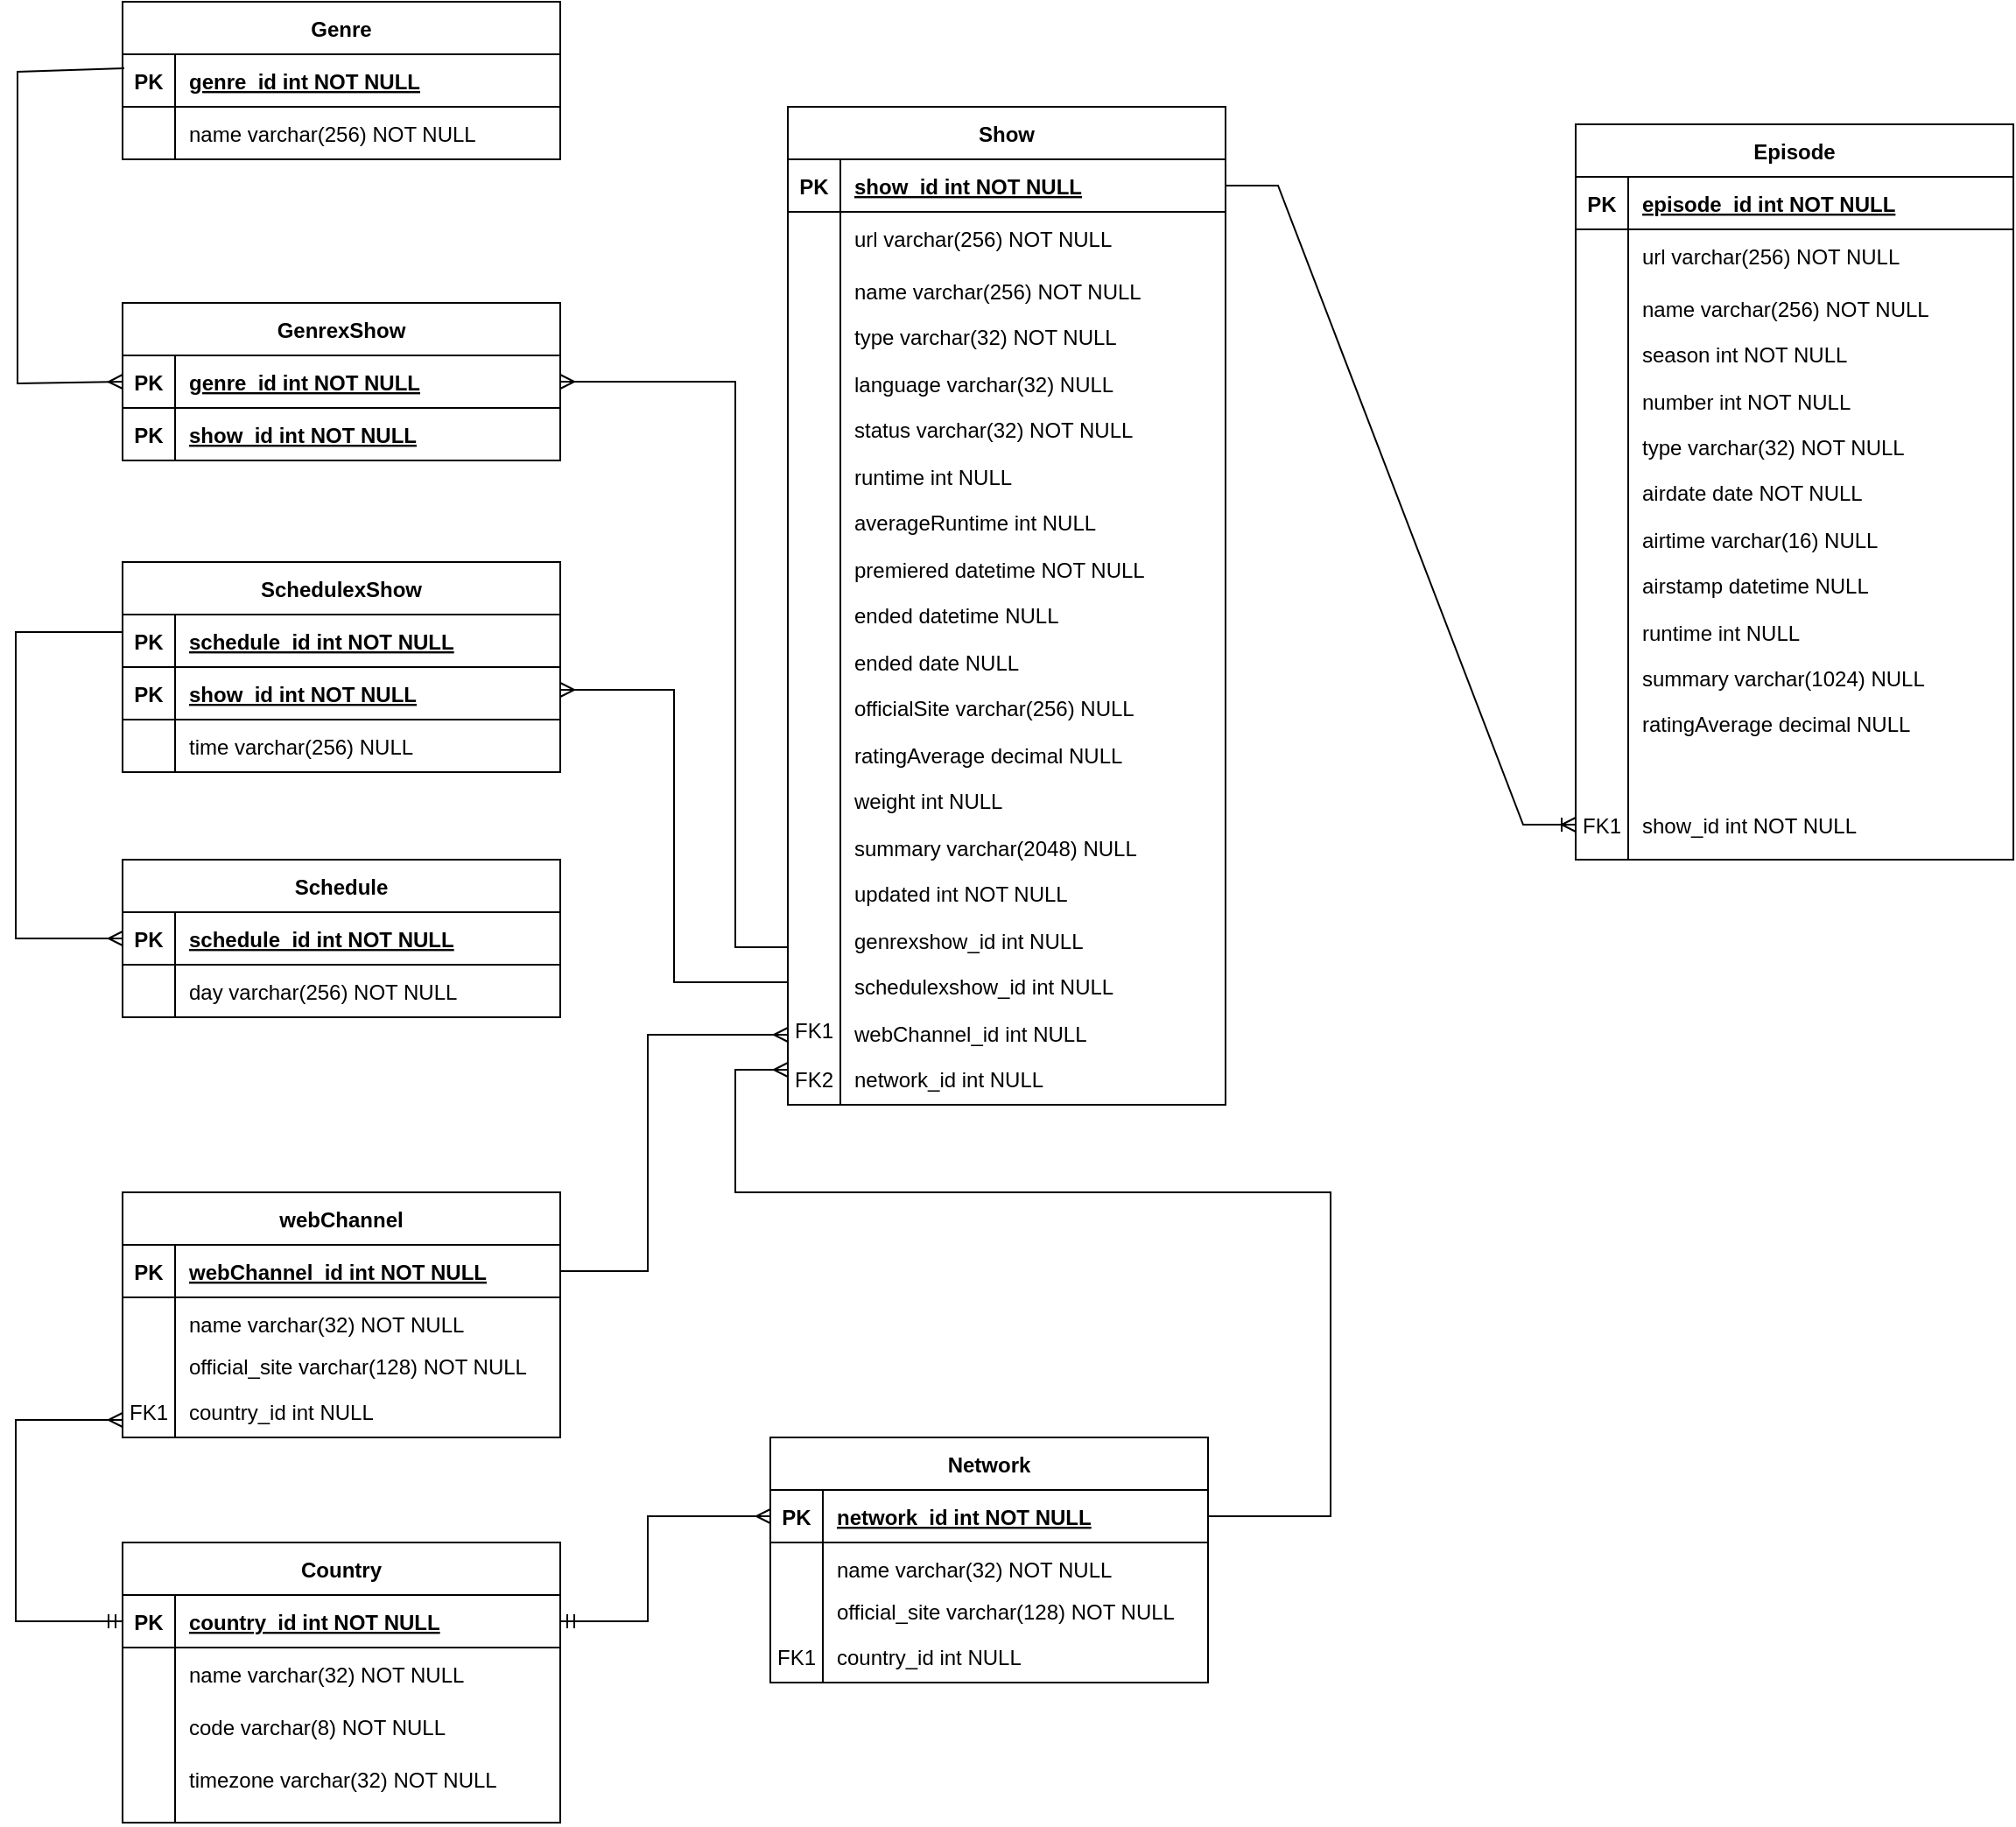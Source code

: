 <mxfile version="21.6.6" type="device">
  <diagram id="R2lEEEUBdFMjLlhIrx00" name="Page-1">
    <mxGraphModel dx="1523" dy="1002" grid="1" gridSize="10" guides="1" tooltips="1" connect="1" arrows="1" fold="1" page="1" pageScale="1" pageWidth="850" pageHeight="1100" math="0" shadow="0" extFonts="Permanent Marker^https://fonts.googleapis.com/css?family=Permanent+Marker">
      <root>
        <mxCell id="0" />
        <mxCell id="1" parent="0" />
        <mxCell id="-I7nZMMHHQHzclucVI4h-1" value="Episode" style="shape=table;startSize=30;container=1;collapsible=1;childLayout=tableLayout;fixedRows=1;rowLines=0;fontStyle=1;align=center;resizeLast=1;" vertex="1" parent="1">
          <mxGeometry x="140" y="670" width="250" height="420" as="geometry">
            <mxRectangle x="140" y="670" width="90" height="30" as="alternateBounds" />
          </mxGeometry>
        </mxCell>
        <mxCell id="-I7nZMMHHQHzclucVI4h-2" value="" style="shape=partialRectangle;collapsible=0;dropTarget=0;pointerEvents=0;fillColor=none;points=[[0,0.5],[1,0.5]];portConstraint=eastwest;top=0;left=0;right=0;bottom=1;" vertex="1" parent="-I7nZMMHHQHzclucVI4h-1">
          <mxGeometry y="30" width="250" height="30" as="geometry" />
        </mxCell>
        <mxCell id="-I7nZMMHHQHzclucVI4h-3" value="PK" style="shape=partialRectangle;overflow=hidden;connectable=0;fillColor=none;top=0;left=0;bottom=0;right=0;fontStyle=1;" vertex="1" parent="-I7nZMMHHQHzclucVI4h-2">
          <mxGeometry width="30" height="30" as="geometry">
            <mxRectangle width="30" height="30" as="alternateBounds" />
          </mxGeometry>
        </mxCell>
        <mxCell id="-I7nZMMHHQHzclucVI4h-4" value="episode_id int NOT NULL" style="shape=partialRectangle;overflow=hidden;connectable=0;fillColor=none;top=0;left=0;bottom=0;right=0;align=left;spacingLeft=6;fontStyle=5;" vertex="1" parent="-I7nZMMHHQHzclucVI4h-2">
          <mxGeometry x="30" width="220" height="30" as="geometry">
            <mxRectangle width="220" height="30" as="alternateBounds" />
          </mxGeometry>
        </mxCell>
        <mxCell id="-I7nZMMHHQHzclucVI4h-5" value="" style="shape=partialRectangle;collapsible=0;dropTarget=0;pointerEvents=0;fillColor=none;points=[[0,0.5],[1,0.5]];portConstraint=eastwest;top=0;left=0;right=0;bottom=0;" vertex="1" parent="-I7nZMMHHQHzclucVI4h-1">
          <mxGeometry y="60" width="250" height="30" as="geometry" />
        </mxCell>
        <mxCell id="-I7nZMMHHQHzclucVI4h-6" value="" style="shape=partialRectangle;overflow=hidden;connectable=0;fillColor=none;top=0;left=0;bottom=0;right=0;" vertex="1" parent="-I7nZMMHHQHzclucVI4h-5">
          <mxGeometry width="30" height="30" as="geometry">
            <mxRectangle width="30" height="30" as="alternateBounds" />
          </mxGeometry>
        </mxCell>
        <mxCell id="-I7nZMMHHQHzclucVI4h-7" value="url varchar(256) NOT NULL" style="shape=partialRectangle;overflow=hidden;connectable=0;fillColor=none;top=0;left=0;bottom=0;right=0;align=left;spacingLeft=6;" vertex="1" parent="-I7nZMMHHQHzclucVI4h-5">
          <mxGeometry x="30" width="220" height="30" as="geometry">
            <mxRectangle width="220" height="30" as="alternateBounds" />
          </mxGeometry>
        </mxCell>
        <mxCell id="-I7nZMMHHQHzclucVI4h-16" value="name varchar(256) NOT NULL" style="shape=partialRectangle;overflow=hidden;connectable=0;fillColor=none;top=0;left=0;bottom=0;right=0;align=left;spacingLeft=6;" vertex="1" parent="1">
          <mxGeometry x="170" y="760" width="220" height="30" as="geometry">
            <mxRectangle width="220" height="30" as="alternateBounds" />
          </mxGeometry>
        </mxCell>
        <mxCell id="-I7nZMMHHQHzclucVI4h-17" value="season int NOT NULL" style="shape=partialRectangle;overflow=hidden;connectable=0;fillColor=none;top=0;left=0;bottom=0;right=0;align=left;spacingLeft=6;" vertex="1" parent="1">
          <mxGeometry x="170" y="786" width="220" height="30" as="geometry">
            <mxRectangle width="220" height="30" as="alternateBounds" />
          </mxGeometry>
        </mxCell>
        <mxCell id="-I7nZMMHHQHzclucVI4h-18" value="number int NOT NULL" style="shape=partialRectangle;overflow=hidden;connectable=0;fillColor=none;top=0;left=0;bottom=0;right=0;align=left;spacingLeft=6;" vertex="1" parent="1">
          <mxGeometry x="170" y="813" width="220" height="30" as="geometry">
            <mxRectangle width="220" height="30" as="alternateBounds" />
          </mxGeometry>
        </mxCell>
        <mxCell id="-I7nZMMHHQHzclucVI4h-19" value="airdate date NOT NULL" style="shape=partialRectangle;overflow=hidden;connectable=0;fillColor=none;top=0;left=0;bottom=0;right=0;align=left;spacingLeft=6;" vertex="1" parent="1">
          <mxGeometry x="170" y="865" width="220" height="30" as="geometry">
            <mxRectangle width="220" height="30" as="alternateBounds" />
          </mxGeometry>
        </mxCell>
        <mxCell id="-I7nZMMHHQHzclucVI4h-20" value="airtime varchar(16) NULL" style="shape=partialRectangle;overflow=hidden;connectable=0;fillColor=none;top=0;left=0;bottom=0;right=0;align=left;spacingLeft=6;" vertex="1" parent="1">
          <mxGeometry x="170" y="892" width="220" height="30" as="geometry">
            <mxRectangle width="220" height="30" as="alternateBounds" />
          </mxGeometry>
        </mxCell>
        <mxCell id="-I7nZMMHHQHzclucVI4h-21" value="airstamp datetime NULL" style="shape=partialRectangle;overflow=hidden;connectable=0;fillColor=none;top=0;left=0;bottom=0;right=0;align=left;spacingLeft=6;" vertex="1" parent="1">
          <mxGeometry x="170" y="918" width="220" height="30" as="geometry">
            <mxRectangle width="220" height="30" as="alternateBounds" />
          </mxGeometry>
        </mxCell>
        <mxCell id="-I7nZMMHHQHzclucVI4h-22" value="runtime int NULL" style="shape=partialRectangle;overflow=hidden;connectable=0;fillColor=none;top=0;left=0;bottom=0;right=0;align=left;spacingLeft=6;" vertex="1" parent="1">
          <mxGeometry x="170" y="945" width="220" height="30" as="geometry">
            <mxRectangle width="220" height="30" as="alternateBounds" />
          </mxGeometry>
        </mxCell>
        <mxCell id="-I7nZMMHHQHzclucVI4h-23" value="summary varchar(1024) NULL" style="shape=partialRectangle;overflow=hidden;connectable=0;fillColor=none;top=0;left=0;bottom=0;right=0;align=left;spacingLeft=6;" vertex="1" parent="1">
          <mxGeometry x="170" y="971" width="220" height="30" as="geometry">
            <mxRectangle width="220" height="30" as="alternateBounds" />
          </mxGeometry>
        </mxCell>
        <mxCell id="-I7nZMMHHQHzclucVI4h-24" value="show_id int NOT NULL" style="shape=partialRectangle;overflow=hidden;connectable=0;fillColor=none;top=0;left=0;bottom=0;right=0;align=left;spacingLeft=6;" vertex="1" parent="1">
          <mxGeometry x="170" y="1055" width="220" height="30" as="geometry">
            <mxRectangle width="220" height="30" as="alternateBounds" />
          </mxGeometry>
        </mxCell>
        <mxCell id="-I7nZMMHHQHzclucVI4h-25" value="FK1" style="shape=partialRectangle;overflow=hidden;connectable=0;fillColor=none;top=0;left=0;bottom=0;right=0;" vertex="1" parent="1">
          <mxGeometry x="140" y="1055" width="30" height="30" as="geometry" />
        </mxCell>
        <mxCell id="-I7nZMMHHQHzclucVI4h-26" value="ratingAverage decimal NULL" style="shape=partialRectangle;overflow=hidden;connectable=0;fillColor=none;top=0;left=0;bottom=0;right=0;align=left;spacingLeft=6;" vertex="1" parent="1">
          <mxGeometry x="170" y="997" width="220" height="30" as="geometry">
            <mxRectangle width="220" height="30" as="alternateBounds" />
          </mxGeometry>
        </mxCell>
        <mxCell id="-I7nZMMHHQHzclucVI4h-27" value="Show" style="shape=table;startSize=30;container=1;collapsible=1;childLayout=tableLayout;fixedRows=1;rowLines=0;fontStyle=1;align=center;resizeLast=1;" vertex="1" parent="1">
          <mxGeometry x="-310" y="660" width="250" height="570" as="geometry">
            <mxRectangle x="140" y="670" width="90" height="30" as="alternateBounds" />
          </mxGeometry>
        </mxCell>
        <mxCell id="-I7nZMMHHQHzclucVI4h-28" value="" style="shape=partialRectangle;collapsible=0;dropTarget=0;pointerEvents=0;fillColor=none;points=[[0,0.5],[1,0.5]];portConstraint=eastwest;top=0;left=0;right=0;bottom=1;" vertex="1" parent="-I7nZMMHHQHzclucVI4h-27">
          <mxGeometry y="30" width="250" height="30" as="geometry" />
        </mxCell>
        <mxCell id="-I7nZMMHHQHzclucVI4h-29" value="PK" style="shape=partialRectangle;overflow=hidden;connectable=0;fillColor=none;top=0;left=0;bottom=0;right=0;fontStyle=1;" vertex="1" parent="-I7nZMMHHQHzclucVI4h-28">
          <mxGeometry width="30" height="30" as="geometry">
            <mxRectangle width="30" height="30" as="alternateBounds" />
          </mxGeometry>
        </mxCell>
        <mxCell id="-I7nZMMHHQHzclucVI4h-30" value="show_id int NOT NULL" style="shape=partialRectangle;overflow=hidden;connectable=0;fillColor=none;top=0;left=0;bottom=0;right=0;align=left;spacingLeft=6;fontStyle=5;" vertex="1" parent="-I7nZMMHHQHzclucVI4h-28">
          <mxGeometry x="30" width="220" height="30" as="geometry">
            <mxRectangle width="220" height="30" as="alternateBounds" />
          </mxGeometry>
        </mxCell>
        <mxCell id="-I7nZMMHHQHzclucVI4h-31" value="" style="shape=partialRectangle;collapsible=0;dropTarget=0;pointerEvents=0;fillColor=none;points=[[0,0.5],[1,0.5]];portConstraint=eastwest;top=0;left=0;right=0;bottom=0;" vertex="1" parent="-I7nZMMHHQHzclucVI4h-27">
          <mxGeometry y="60" width="250" height="30" as="geometry" />
        </mxCell>
        <mxCell id="-I7nZMMHHQHzclucVI4h-32" value="" style="shape=partialRectangle;overflow=hidden;connectable=0;fillColor=none;top=0;left=0;bottom=0;right=0;" vertex="1" parent="-I7nZMMHHQHzclucVI4h-31">
          <mxGeometry width="30" height="30" as="geometry">
            <mxRectangle width="30" height="30" as="alternateBounds" />
          </mxGeometry>
        </mxCell>
        <mxCell id="-I7nZMMHHQHzclucVI4h-33" value="url varchar(256) NOT NULL" style="shape=partialRectangle;overflow=hidden;connectable=0;fillColor=none;top=0;left=0;bottom=0;right=0;align=left;spacingLeft=6;" vertex="1" parent="-I7nZMMHHQHzclucVI4h-31">
          <mxGeometry x="30" width="220" height="30" as="geometry">
            <mxRectangle width="220" height="30" as="alternateBounds" />
          </mxGeometry>
        </mxCell>
        <mxCell id="-I7nZMMHHQHzclucVI4h-34" value="" style="edgeStyle=entityRelationEdgeStyle;fontSize=12;html=1;endArrow=ERoneToMany;rounded=0;exitX=1;exitY=0.5;exitDx=0;exitDy=0;" edge="1" parent="1" source="-I7nZMMHHQHzclucVI4h-28">
          <mxGeometry width="100" height="100" relative="1" as="geometry">
            <mxPoint x="650" y="710" as="sourcePoint" />
            <mxPoint x="140" y="1070" as="targetPoint" />
            <Array as="points">
              <mxPoint x="560" y="975" />
              <mxPoint x="490" y="790" />
            </Array>
          </mxGeometry>
        </mxCell>
        <mxCell id="-I7nZMMHHQHzclucVI4h-35" value="name varchar(256) NOT NULL" style="shape=partialRectangle;overflow=hidden;connectable=0;fillColor=none;top=0;left=0;bottom=0;right=0;align=left;spacingLeft=6;" vertex="1" parent="1">
          <mxGeometry x="-280" y="750" width="220" height="30" as="geometry">
            <mxRectangle width="220" height="30" as="alternateBounds" />
          </mxGeometry>
        </mxCell>
        <mxCell id="-I7nZMMHHQHzclucVI4h-36" value="language varchar(32) NULL" style="shape=partialRectangle;overflow=hidden;connectable=0;fillColor=none;top=0;left=0;bottom=0;right=0;align=left;spacingLeft=6;" vertex="1" parent="1">
          <mxGeometry x="-280" y="803" width="220" height="30" as="geometry">
            <mxRectangle width="220" height="30" as="alternateBounds" />
          </mxGeometry>
        </mxCell>
        <mxCell id="-I7nZMMHHQHzclucVI4h-37" value="type varchar(32) NOT NULL" style="shape=partialRectangle;overflow=hidden;connectable=0;fillColor=none;top=0;left=0;bottom=0;right=0;align=left;spacingLeft=6;" vertex="1" parent="1">
          <mxGeometry x="-280" y="776" width="220" height="30" as="geometry">
            <mxRectangle width="220" height="30" as="alternateBounds" />
          </mxGeometry>
        </mxCell>
        <mxCell id="-I7nZMMHHQHzclucVI4h-38" value="type varchar(32) NOT NULL" style="shape=partialRectangle;overflow=hidden;connectable=0;fillColor=none;top=0;left=0;bottom=0;right=0;align=left;spacingLeft=6;" vertex="1" parent="1">
          <mxGeometry x="170" y="839" width="220" height="30" as="geometry">
            <mxRectangle width="220" height="30" as="alternateBounds" />
          </mxGeometry>
        </mxCell>
        <mxCell id="-I7nZMMHHQHzclucVI4h-39" value="status varchar(32) NOT NULL" style="shape=partialRectangle;overflow=hidden;connectable=0;fillColor=none;top=0;left=0;bottom=0;right=0;align=left;spacingLeft=6;" vertex="1" parent="1">
          <mxGeometry x="-280" y="829" width="220" height="30" as="geometry">
            <mxRectangle width="220" height="30" as="alternateBounds" />
          </mxGeometry>
        </mxCell>
        <mxCell id="-I7nZMMHHQHzclucVI4h-40" value="runtime int NULL" style="shape=partialRectangle;overflow=hidden;connectable=0;fillColor=none;top=0;left=0;bottom=0;right=0;align=left;spacingLeft=6;" vertex="1" parent="1">
          <mxGeometry x="-280" y="856" width="220" height="30" as="geometry">
            <mxRectangle width="220" height="30" as="alternateBounds" />
          </mxGeometry>
        </mxCell>
        <mxCell id="-I7nZMMHHQHzclucVI4h-41" value="averageRuntime int NULL" style="shape=partialRectangle;overflow=hidden;connectable=0;fillColor=none;top=0;left=0;bottom=0;right=0;align=left;spacingLeft=6;" vertex="1" parent="1">
          <mxGeometry x="-280" y="882" width="220" height="30" as="geometry">
            <mxRectangle width="220" height="30" as="alternateBounds" />
          </mxGeometry>
        </mxCell>
        <mxCell id="-I7nZMMHHQHzclucVI4h-42" value="premiered datetime NOT NULL" style="shape=partialRectangle;overflow=hidden;connectable=0;fillColor=none;top=0;left=0;bottom=0;right=0;align=left;spacingLeft=6;" vertex="1" parent="1">
          <mxGeometry x="-280" y="909" width="220" height="30" as="geometry">
            <mxRectangle width="220" height="30" as="alternateBounds" />
          </mxGeometry>
        </mxCell>
        <mxCell id="-I7nZMMHHQHzclucVI4h-43" value="ended datetime NULL" style="shape=partialRectangle;overflow=hidden;connectable=0;fillColor=none;top=0;left=0;bottom=0;right=0;align=left;spacingLeft=6;" vertex="1" parent="1">
          <mxGeometry x="-280" y="935" width="220" height="30" as="geometry">
            <mxRectangle width="220" height="30" as="alternateBounds" />
          </mxGeometry>
        </mxCell>
        <mxCell id="-I7nZMMHHQHzclucVI4h-44" value="ended date NULL" style="shape=partialRectangle;overflow=hidden;connectable=0;fillColor=none;top=0;left=0;bottom=0;right=0;align=left;spacingLeft=6;" vertex="1" parent="1">
          <mxGeometry x="-280" y="962" width="220" height="30" as="geometry">
            <mxRectangle width="220" height="30" as="alternateBounds" />
          </mxGeometry>
        </mxCell>
        <mxCell id="-I7nZMMHHQHzclucVI4h-46" value="officialSite varchar(256) NULL" style="shape=partialRectangle;overflow=hidden;connectable=0;fillColor=none;top=0;left=0;bottom=0;right=0;align=left;spacingLeft=6;" vertex="1" parent="1">
          <mxGeometry x="-280" y="988" width="220" height="30" as="geometry">
            <mxRectangle width="220" height="30" as="alternateBounds" />
          </mxGeometry>
        </mxCell>
        <mxCell id="-I7nZMMHHQHzclucVI4h-47" value="Genre" style="shape=table;startSize=30;container=1;collapsible=1;childLayout=tableLayout;fixedRows=1;rowLines=0;fontStyle=1;align=center;resizeLast=1;" vertex="1" parent="1">
          <mxGeometry x="-690" y="600" width="250" height="90" as="geometry">
            <mxRectangle x="140" y="670" width="90" height="30" as="alternateBounds" />
          </mxGeometry>
        </mxCell>
        <mxCell id="-I7nZMMHHQHzclucVI4h-48" value="" style="shape=partialRectangle;collapsible=0;dropTarget=0;pointerEvents=0;fillColor=none;points=[[0,0.5],[1,0.5]];portConstraint=eastwest;top=0;left=0;right=0;bottom=1;" vertex="1" parent="-I7nZMMHHQHzclucVI4h-47">
          <mxGeometry y="30" width="250" height="30" as="geometry" />
        </mxCell>
        <mxCell id="-I7nZMMHHQHzclucVI4h-49" value="PK" style="shape=partialRectangle;overflow=hidden;connectable=0;fillColor=none;top=0;left=0;bottom=0;right=0;fontStyle=1;" vertex="1" parent="-I7nZMMHHQHzclucVI4h-48">
          <mxGeometry width="30" height="30" as="geometry">
            <mxRectangle width="30" height="30" as="alternateBounds" />
          </mxGeometry>
        </mxCell>
        <mxCell id="-I7nZMMHHQHzclucVI4h-50" value="genre_id int NOT NULL" style="shape=partialRectangle;overflow=hidden;connectable=0;fillColor=none;top=0;left=0;bottom=0;right=0;align=left;spacingLeft=6;fontStyle=5;" vertex="1" parent="-I7nZMMHHQHzclucVI4h-48">
          <mxGeometry x="30" width="220" height="30" as="geometry">
            <mxRectangle width="220" height="30" as="alternateBounds" />
          </mxGeometry>
        </mxCell>
        <mxCell id="-I7nZMMHHQHzclucVI4h-51" value="" style="shape=partialRectangle;collapsible=0;dropTarget=0;pointerEvents=0;fillColor=none;points=[[0,0.5],[1,0.5]];portConstraint=eastwest;top=0;left=0;right=0;bottom=0;" vertex="1" parent="-I7nZMMHHQHzclucVI4h-47">
          <mxGeometry y="60" width="250" height="30" as="geometry" />
        </mxCell>
        <mxCell id="-I7nZMMHHQHzclucVI4h-52" value="" style="shape=partialRectangle;overflow=hidden;connectable=0;fillColor=none;top=0;left=0;bottom=0;right=0;" vertex="1" parent="-I7nZMMHHQHzclucVI4h-51">
          <mxGeometry width="30" height="30" as="geometry">
            <mxRectangle width="30" height="30" as="alternateBounds" />
          </mxGeometry>
        </mxCell>
        <mxCell id="-I7nZMMHHQHzclucVI4h-53" value="name varchar(256) NOT NULL" style="shape=partialRectangle;overflow=hidden;connectable=0;fillColor=none;top=0;left=0;bottom=0;right=0;align=left;spacingLeft=6;" vertex="1" parent="-I7nZMMHHQHzclucVI4h-51">
          <mxGeometry x="30" width="220" height="30" as="geometry">
            <mxRectangle width="220" height="30" as="alternateBounds" />
          </mxGeometry>
        </mxCell>
        <mxCell id="-I7nZMMHHQHzclucVI4h-54" value="GenrexShow" style="shape=table;startSize=30;container=1;collapsible=1;childLayout=tableLayout;fixedRows=1;rowLines=0;fontStyle=1;align=center;resizeLast=1;" vertex="1" parent="1">
          <mxGeometry x="-690" y="772" width="250" height="90" as="geometry">
            <mxRectangle x="140" y="670" width="90" height="30" as="alternateBounds" />
          </mxGeometry>
        </mxCell>
        <mxCell id="-I7nZMMHHQHzclucVI4h-55" value="" style="shape=partialRectangle;collapsible=0;dropTarget=0;pointerEvents=0;fillColor=none;points=[[0,0.5],[1,0.5]];portConstraint=eastwest;top=0;left=0;right=0;bottom=1;" vertex="1" parent="-I7nZMMHHQHzclucVI4h-54">
          <mxGeometry y="30" width="250" height="30" as="geometry" />
        </mxCell>
        <mxCell id="-I7nZMMHHQHzclucVI4h-56" value="PK" style="shape=partialRectangle;overflow=hidden;connectable=0;fillColor=none;top=0;left=0;bottom=0;right=0;fontStyle=1;" vertex="1" parent="-I7nZMMHHQHzclucVI4h-55">
          <mxGeometry width="30" height="30" as="geometry">
            <mxRectangle width="30" height="30" as="alternateBounds" />
          </mxGeometry>
        </mxCell>
        <mxCell id="-I7nZMMHHQHzclucVI4h-57" value="genre_id int NOT NULL" style="shape=partialRectangle;overflow=hidden;connectable=0;fillColor=none;top=0;left=0;bottom=0;right=0;align=left;spacingLeft=6;fontStyle=5;" vertex="1" parent="-I7nZMMHHQHzclucVI4h-55">
          <mxGeometry x="30" width="220" height="30" as="geometry">
            <mxRectangle width="220" height="30" as="alternateBounds" />
          </mxGeometry>
        </mxCell>
        <mxCell id="-I7nZMMHHQHzclucVI4h-58" value="" style="shape=partialRectangle;collapsible=0;dropTarget=0;pointerEvents=0;fillColor=none;points=[[0,0.5],[1,0.5]];portConstraint=eastwest;top=0;left=0;right=0;bottom=0;" vertex="1" parent="-I7nZMMHHQHzclucVI4h-54">
          <mxGeometry y="60" width="250" height="30" as="geometry" />
        </mxCell>
        <mxCell id="-I7nZMMHHQHzclucVI4h-59" value="" style="shape=partialRectangle;overflow=hidden;connectable=0;fillColor=none;top=0;left=0;bottom=0;right=0;" vertex="1" parent="-I7nZMMHHQHzclucVI4h-58">
          <mxGeometry width="30" height="30" as="geometry">
            <mxRectangle width="30" height="30" as="alternateBounds" />
          </mxGeometry>
        </mxCell>
        <mxCell id="-I7nZMMHHQHzclucVI4h-60" value="" style="shape=partialRectangle;overflow=hidden;connectable=0;fillColor=none;top=0;left=0;bottom=0;right=0;align=left;spacingLeft=6;" vertex="1" parent="-I7nZMMHHQHzclucVI4h-58">
          <mxGeometry x="30" width="220" height="30" as="geometry">
            <mxRectangle width="220" height="30" as="alternateBounds" />
          </mxGeometry>
        </mxCell>
        <mxCell id="-I7nZMMHHQHzclucVI4h-61" value="PK" style="shape=partialRectangle;overflow=hidden;connectable=0;fillColor=none;top=0;left=0;bottom=0;right=0;fontStyle=1;" vertex="1" parent="1">
          <mxGeometry x="-690" y="832" width="30" height="30" as="geometry">
            <mxRectangle width="30" height="30" as="alternateBounds" />
          </mxGeometry>
        </mxCell>
        <mxCell id="-I7nZMMHHQHzclucVI4h-62" value="show_id int NOT NULL" style="shape=partialRectangle;overflow=hidden;connectable=0;fillColor=none;top=0;left=0;bottom=0;right=0;align=left;spacingLeft=6;fontStyle=5;" vertex="1" parent="1">
          <mxGeometry x="-660" y="832" width="220" height="30" as="geometry">
            <mxRectangle width="220" height="30" as="alternateBounds" />
          </mxGeometry>
        </mxCell>
        <mxCell id="-I7nZMMHHQHzclucVI4h-64" value="" style="endArrow=none;html=1;rounded=0;entryX=0.004;entryY=0.267;entryDx=0;entryDy=0;entryPerimeter=0;exitX=0;exitY=0.5;exitDx=0;exitDy=0;endFill=0;startArrow=ERmany;startFill=0;" edge="1" parent="1" source="-I7nZMMHHQHzclucVI4h-55" target="-I7nZMMHHQHzclucVI4h-48">
          <mxGeometry width="50" height="50" relative="1" as="geometry">
            <mxPoint x="-780" y="790" as="sourcePoint" />
            <mxPoint x="-340" y="560" as="targetPoint" />
            <Array as="points">
              <mxPoint x="-750" y="818" />
              <mxPoint x="-750" y="730" />
              <mxPoint x="-750" y="640" />
            </Array>
          </mxGeometry>
        </mxCell>
        <mxCell id="-I7nZMMHHQHzclucVI4h-65" style="edgeStyle=orthogonalEdgeStyle;rounded=0;orthogonalLoop=1;jettySize=auto;html=1;exitX=1;exitY=0.5;exitDx=0;exitDy=0;endArrow=none;endFill=0;startArrow=ERmany;startFill=0;" edge="1" parent="1" source="-I7nZMMHHQHzclucVI4h-55">
          <mxGeometry relative="1" as="geometry">
            <mxPoint x="-310" y="1140" as="targetPoint" />
            <Array as="points">
              <mxPoint x="-340" y="817" />
              <mxPoint x="-340" y="1140" />
            </Array>
          </mxGeometry>
        </mxCell>
        <mxCell id="-I7nZMMHHQHzclucVI4h-66" value="Schedule" style="shape=table;startSize=30;container=1;collapsible=1;childLayout=tableLayout;fixedRows=1;rowLines=0;fontStyle=1;align=center;resizeLast=1;" vertex="1" parent="1">
          <mxGeometry x="-690" y="1090" width="250" height="90" as="geometry">
            <mxRectangle x="140" y="670" width="90" height="30" as="alternateBounds" />
          </mxGeometry>
        </mxCell>
        <mxCell id="-I7nZMMHHQHzclucVI4h-67" value="" style="shape=partialRectangle;collapsible=0;dropTarget=0;pointerEvents=0;fillColor=none;points=[[0,0.5],[1,0.5]];portConstraint=eastwest;top=0;left=0;right=0;bottom=1;" vertex="1" parent="-I7nZMMHHQHzclucVI4h-66">
          <mxGeometry y="30" width="250" height="30" as="geometry" />
        </mxCell>
        <mxCell id="-I7nZMMHHQHzclucVI4h-68" value="PK" style="shape=partialRectangle;overflow=hidden;connectable=0;fillColor=none;top=0;left=0;bottom=0;right=0;fontStyle=1;" vertex="1" parent="-I7nZMMHHQHzclucVI4h-67">
          <mxGeometry width="30" height="30" as="geometry">
            <mxRectangle width="30" height="30" as="alternateBounds" />
          </mxGeometry>
        </mxCell>
        <mxCell id="-I7nZMMHHQHzclucVI4h-69" value="schedule_id int NOT NULL" style="shape=partialRectangle;overflow=hidden;connectable=0;fillColor=none;top=0;left=0;bottom=0;right=0;align=left;spacingLeft=6;fontStyle=5;" vertex="1" parent="-I7nZMMHHQHzclucVI4h-67">
          <mxGeometry x="30" width="220" height="30" as="geometry">
            <mxRectangle width="220" height="30" as="alternateBounds" />
          </mxGeometry>
        </mxCell>
        <mxCell id="-I7nZMMHHQHzclucVI4h-70" value="" style="shape=partialRectangle;collapsible=0;dropTarget=0;pointerEvents=0;fillColor=none;points=[[0,0.5],[1,0.5]];portConstraint=eastwest;top=0;left=0;right=0;bottom=0;" vertex="1" parent="-I7nZMMHHQHzclucVI4h-66">
          <mxGeometry y="60" width="250" height="30" as="geometry" />
        </mxCell>
        <mxCell id="-I7nZMMHHQHzclucVI4h-71" value="" style="shape=partialRectangle;overflow=hidden;connectable=0;fillColor=none;top=0;left=0;bottom=0;right=0;" vertex="1" parent="-I7nZMMHHQHzclucVI4h-70">
          <mxGeometry width="30" height="30" as="geometry">
            <mxRectangle width="30" height="30" as="alternateBounds" />
          </mxGeometry>
        </mxCell>
        <mxCell id="-I7nZMMHHQHzclucVI4h-72" value="day varchar(256) NOT NULL" style="shape=partialRectangle;overflow=hidden;connectable=0;fillColor=none;top=0;left=0;bottom=0;right=0;align=left;spacingLeft=6;" vertex="1" parent="-I7nZMMHHQHzclucVI4h-70">
          <mxGeometry x="30" width="220" height="30" as="geometry">
            <mxRectangle width="220" height="30" as="alternateBounds" />
          </mxGeometry>
        </mxCell>
        <mxCell id="-I7nZMMHHQHzclucVI4h-73" value="SchedulexShow" style="shape=table;startSize=30;container=1;collapsible=1;childLayout=tableLayout;fixedRows=1;rowLines=0;fontStyle=1;align=center;resizeLast=1;" vertex="1" parent="1">
          <mxGeometry x="-690" y="920" width="250" height="120" as="geometry">
            <mxRectangle x="140" y="670" width="90" height="30" as="alternateBounds" />
          </mxGeometry>
        </mxCell>
        <mxCell id="-I7nZMMHHQHzclucVI4h-74" value="" style="shape=partialRectangle;collapsible=0;dropTarget=0;pointerEvents=0;fillColor=none;points=[[0,0.5],[1,0.5]];portConstraint=eastwest;top=0;left=0;right=0;bottom=1;" vertex="1" parent="-I7nZMMHHQHzclucVI4h-73">
          <mxGeometry y="30" width="250" height="30" as="geometry" />
        </mxCell>
        <mxCell id="-I7nZMMHHQHzclucVI4h-75" value="PK" style="shape=partialRectangle;overflow=hidden;connectable=0;fillColor=none;top=0;left=0;bottom=0;right=0;fontStyle=1;" vertex="1" parent="-I7nZMMHHQHzclucVI4h-74">
          <mxGeometry width="30" height="30" as="geometry">
            <mxRectangle width="30" height="30" as="alternateBounds" />
          </mxGeometry>
        </mxCell>
        <mxCell id="-I7nZMMHHQHzclucVI4h-76" value="schedule_id int NOT NULL" style="shape=partialRectangle;overflow=hidden;connectable=0;fillColor=none;top=0;left=0;bottom=0;right=0;align=left;spacingLeft=6;fontStyle=5;" vertex="1" parent="-I7nZMMHHQHzclucVI4h-74">
          <mxGeometry x="30" width="220" height="30" as="geometry">
            <mxRectangle width="220" height="30" as="alternateBounds" />
          </mxGeometry>
        </mxCell>
        <mxCell id="-I7nZMMHHQHzclucVI4h-77" value="" style="shape=partialRectangle;collapsible=0;dropTarget=0;pointerEvents=0;fillColor=none;points=[[0,0.5],[1,0.5]];portConstraint=eastwest;top=0;left=0;right=0;bottom=0;" vertex="1" parent="-I7nZMMHHQHzclucVI4h-73">
          <mxGeometry y="60" width="250" height="30" as="geometry" />
        </mxCell>
        <mxCell id="-I7nZMMHHQHzclucVI4h-78" value="" style="shape=partialRectangle;overflow=hidden;connectable=0;fillColor=none;top=0;left=0;bottom=0;right=0;" vertex="1" parent="-I7nZMMHHQHzclucVI4h-77">
          <mxGeometry width="30" height="30" as="geometry">
            <mxRectangle width="30" height="30" as="alternateBounds" />
          </mxGeometry>
        </mxCell>
        <mxCell id="-I7nZMMHHQHzclucVI4h-79" value="" style="shape=partialRectangle;overflow=hidden;connectable=0;fillColor=none;top=0;left=0;bottom=0;right=0;align=left;spacingLeft=6;" vertex="1" parent="-I7nZMMHHQHzclucVI4h-77">
          <mxGeometry x="30" width="220" height="30" as="geometry">
            <mxRectangle width="220" height="30" as="alternateBounds" />
          </mxGeometry>
        </mxCell>
        <mxCell id="-I7nZMMHHQHzclucVI4h-80" value="PK" style="shape=partialRectangle;overflow=hidden;connectable=0;fillColor=none;top=0;left=0;bottom=0;right=0;fontStyle=1;" vertex="1" parent="1">
          <mxGeometry x="-690" y="980" width="30" height="30" as="geometry">
            <mxRectangle width="30" height="30" as="alternateBounds" />
          </mxGeometry>
        </mxCell>
        <mxCell id="-I7nZMMHHQHzclucVI4h-81" value="show_id int NOT NULL" style="shape=partialRectangle;overflow=hidden;connectable=0;fillColor=none;top=0;left=0;bottom=0;right=0;align=left;spacingLeft=6;fontStyle=5;" vertex="1" parent="1">
          <mxGeometry x="-660" y="980" width="220" height="30" as="geometry">
            <mxRectangle width="220" height="30" as="alternateBounds" />
          </mxGeometry>
        </mxCell>
        <mxCell id="-I7nZMMHHQHzclucVI4h-82" value="" style="endArrow=none;html=1;rounded=0;entryX=0.004;entryY=0.267;entryDx=0;entryDy=0;entryPerimeter=0;exitX=0;exitY=0.5;exitDx=0;exitDy=0;endFill=0;startArrow=ERmany;startFill=0;" edge="1" parent="1" source="-I7nZMMHHQHzclucVI4h-67">
          <mxGeometry width="50" height="50" relative="1" as="geometry">
            <mxPoint x="-691" y="1139" as="sourcePoint" />
            <mxPoint x="-690" y="960" as="targetPoint" />
            <Array as="points">
              <mxPoint x="-751" y="1135" />
              <mxPoint x="-751" y="1052" />
              <mxPoint x="-751" y="960" />
            </Array>
          </mxGeometry>
        </mxCell>
        <mxCell id="-I7nZMMHHQHzclucVI4h-83" style="edgeStyle=orthogonalEdgeStyle;rounded=0;orthogonalLoop=1;jettySize=auto;html=1;endArrow=none;endFill=0;startArrow=ERmany;startFill=0;" edge="1" parent="1">
          <mxGeometry relative="1" as="geometry">
            <mxPoint x="-440" y="993" as="sourcePoint" />
            <mxPoint x="-310" y="1160" as="targetPoint" />
            <Array as="points">
              <mxPoint x="-375" y="993" />
              <mxPoint x="-375" y="1160" />
            </Array>
          </mxGeometry>
        </mxCell>
        <mxCell id="-I7nZMMHHQHzclucVI4h-84" value="" style="endArrow=none;html=1;rounded=0;" edge="1" parent="1">
          <mxGeometry width="50" height="50" relative="1" as="geometry">
            <mxPoint x="-690" y="1010" as="sourcePoint" />
            <mxPoint x="-440" y="1010" as="targetPoint" />
          </mxGeometry>
        </mxCell>
        <mxCell id="-I7nZMMHHQHzclucVI4h-85" value="time varchar(256) NULL" style="shape=partialRectangle;overflow=hidden;connectable=0;fillColor=none;top=0;left=0;bottom=0;right=0;align=left;spacingLeft=6;" vertex="1" parent="1">
          <mxGeometry x="-660" y="1010" width="220" height="30" as="geometry">
            <mxRectangle width="220" height="30" as="alternateBounds" />
          </mxGeometry>
        </mxCell>
        <mxCell id="-I7nZMMHHQHzclucVI4h-86" value="ratingAverage decimal NULL" style="shape=partialRectangle;overflow=hidden;connectable=0;fillColor=none;top=0;left=0;bottom=0;right=0;align=left;spacingLeft=6;" vertex="1" parent="1">
          <mxGeometry x="-280" y="1015" width="220" height="30" as="geometry">
            <mxRectangle width="220" height="30" as="alternateBounds" />
          </mxGeometry>
        </mxCell>
        <mxCell id="-I7nZMMHHQHzclucVI4h-87" value="weight int NULL" style="shape=partialRectangle;overflow=hidden;connectable=0;fillColor=none;top=0;left=0;bottom=0;right=0;align=left;spacingLeft=6;" vertex="1" parent="1">
          <mxGeometry x="-280" y="1041" width="220" height="30" as="geometry">
            <mxRectangle width="220" height="30" as="alternateBounds" />
          </mxGeometry>
        </mxCell>
        <mxCell id="-I7nZMMHHQHzclucVI4h-88" value="webChannel" style="shape=table;startSize=30;container=1;collapsible=1;childLayout=tableLayout;fixedRows=1;rowLines=0;fontStyle=1;align=center;resizeLast=1;" vertex="1" parent="1">
          <mxGeometry x="-690" y="1280" width="250" height="140" as="geometry" />
        </mxCell>
        <mxCell id="-I7nZMMHHQHzclucVI4h-89" value="" style="shape=partialRectangle;collapsible=0;dropTarget=0;pointerEvents=0;fillColor=none;points=[[0,0.5],[1,0.5]];portConstraint=eastwest;top=0;left=0;right=0;bottom=1;" vertex="1" parent="-I7nZMMHHQHzclucVI4h-88">
          <mxGeometry y="30" width="250" height="30" as="geometry" />
        </mxCell>
        <mxCell id="-I7nZMMHHQHzclucVI4h-90" value="PK" style="shape=partialRectangle;overflow=hidden;connectable=0;fillColor=none;top=0;left=0;bottom=0;right=0;fontStyle=1;" vertex="1" parent="-I7nZMMHHQHzclucVI4h-89">
          <mxGeometry width="30" height="30" as="geometry">
            <mxRectangle width="30" height="30" as="alternateBounds" />
          </mxGeometry>
        </mxCell>
        <mxCell id="-I7nZMMHHQHzclucVI4h-91" value="webChannel_id int NOT NULL " style="shape=partialRectangle;overflow=hidden;connectable=0;fillColor=none;top=0;left=0;bottom=0;right=0;align=left;spacingLeft=6;fontStyle=5;" vertex="1" parent="-I7nZMMHHQHzclucVI4h-89">
          <mxGeometry x="30" width="220" height="30" as="geometry">
            <mxRectangle width="220" height="30" as="alternateBounds" />
          </mxGeometry>
        </mxCell>
        <mxCell id="-I7nZMMHHQHzclucVI4h-92" value="" style="shape=partialRectangle;collapsible=0;dropTarget=0;pointerEvents=0;fillColor=none;points=[[0,0.5],[1,0.5]];portConstraint=eastwest;top=0;left=0;right=0;bottom=0;" vertex="1" parent="-I7nZMMHHQHzclucVI4h-88">
          <mxGeometry y="60" width="250" height="30" as="geometry" />
        </mxCell>
        <mxCell id="-I7nZMMHHQHzclucVI4h-93" value="" style="shape=partialRectangle;overflow=hidden;connectable=0;fillColor=none;top=0;left=0;bottom=0;right=0;" vertex="1" parent="-I7nZMMHHQHzclucVI4h-92">
          <mxGeometry width="30" height="30" as="geometry">
            <mxRectangle width="30" height="30" as="alternateBounds" />
          </mxGeometry>
        </mxCell>
        <mxCell id="-I7nZMMHHQHzclucVI4h-94" value="name varchar(32) NOT NULL" style="shape=partialRectangle;overflow=hidden;connectable=0;fillColor=none;top=0;left=0;bottom=0;right=0;align=left;spacingLeft=6;" vertex="1" parent="-I7nZMMHHQHzclucVI4h-92">
          <mxGeometry x="30" width="220" height="30" as="geometry">
            <mxRectangle width="220" height="30" as="alternateBounds" />
          </mxGeometry>
        </mxCell>
        <mxCell id="-I7nZMMHHQHzclucVI4h-95" value="Country" style="shape=table;startSize=30;container=1;collapsible=1;childLayout=tableLayout;fixedRows=1;rowLines=0;fontStyle=1;align=center;resizeLast=1;" vertex="1" parent="1">
          <mxGeometry x="-690" y="1480" width="250" height="160" as="geometry" />
        </mxCell>
        <mxCell id="-I7nZMMHHQHzclucVI4h-96" value="" style="shape=partialRectangle;collapsible=0;dropTarget=0;pointerEvents=0;fillColor=none;points=[[0,0.5],[1,0.5]];portConstraint=eastwest;top=0;left=0;right=0;bottom=1;" vertex="1" parent="-I7nZMMHHQHzclucVI4h-95">
          <mxGeometry y="30" width="250" height="30" as="geometry" />
        </mxCell>
        <mxCell id="-I7nZMMHHQHzclucVI4h-97" value="PK" style="shape=partialRectangle;overflow=hidden;connectable=0;fillColor=none;top=0;left=0;bottom=0;right=0;fontStyle=1;" vertex="1" parent="-I7nZMMHHQHzclucVI4h-96">
          <mxGeometry width="30" height="30" as="geometry">
            <mxRectangle width="30" height="30" as="alternateBounds" />
          </mxGeometry>
        </mxCell>
        <mxCell id="-I7nZMMHHQHzclucVI4h-98" value="country_id int NOT NULL " style="shape=partialRectangle;overflow=hidden;connectable=0;fillColor=none;top=0;left=0;bottom=0;right=0;align=left;spacingLeft=6;fontStyle=5;" vertex="1" parent="-I7nZMMHHQHzclucVI4h-96">
          <mxGeometry x="30" width="220" height="30" as="geometry">
            <mxRectangle width="220" height="30" as="alternateBounds" />
          </mxGeometry>
        </mxCell>
        <mxCell id="-I7nZMMHHQHzclucVI4h-99" value="" style="shape=partialRectangle;collapsible=0;dropTarget=0;pointerEvents=0;fillColor=none;points=[[0,0.5],[1,0.5]];portConstraint=eastwest;top=0;left=0;right=0;bottom=0;" vertex="1" parent="-I7nZMMHHQHzclucVI4h-95">
          <mxGeometry y="60" width="250" height="30" as="geometry" />
        </mxCell>
        <mxCell id="-I7nZMMHHQHzclucVI4h-100" value="" style="shape=partialRectangle;overflow=hidden;connectable=0;fillColor=none;top=0;left=0;bottom=0;right=0;" vertex="1" parent="-I7nZMMHHQHzclucVI4h-99">
          <mxGeometry width="30" height="30" as="geometry">
            <mxRectangle width="30" height="30" as="alternateBounds" />
          </mxGeometry>
        </mxCell>
        <mxCell id="-I7nZMMHHQHzclucVI4h-101" value="name varchar(32) NOT NULL" style="shape=partialRectangle;overflow=hidden;connectable=0;fillColor=none;top=0;left=0;bottom=0;right=0;align=left;spacingLeft=6;" vertex="1" parent="-I7nZMMHHQHzclucVI4h-99">
          <mxGeometry x="30" width="220" height="30" as="geometry">
            <mxRectangle width="220" height="30" as="alternateBounds" />
          </mxGeometry>
        </mxCell>
        <mxCell id="-I7nZMMHHQHzclucVI4h-102" value="country_id int NULL" style="shape=partialRectangle;overflow=hidden;connectable=0;fillColor=none;top=0;left=0;bottom=0;right=0;align=left;spacingLeft=6;" vertex="1" parent="1">
          <mxGeometry x="-660" y="1390" width="220" height="30" as="geometry">
            <mxRectangle width="220" height="30" as="alternateBounds" />
          </mxGeometry>
        </mxCell>
        <mxCell id="-I7nZMMHHQHzclucVI4h-103" value="code varchar(8) NOT NULL" style="shape=partialRectangle;overflow=hidden;connectable=0;fillColor=none;top=0;left=0;bottom=0;right=0;align=left;spacingLeft=6;" vertex="1" parent="1">
          <mxGeometry x="-660" y="1570" width="220" height="30" as="geometry">
            <mxRectangle width="220" height="30" as="alternateBounds" />
          </mxGeometry>
        </mxCell>
        <mxCell id="-I7nZMMHHQHzclucVI4h-104" value="timezone varchar(32) NOT NULL" style="shape=partialRectangle;overflow=hidden;connectable=0;fillColor=none;top=0;left=0;bottom=0;right=0;align=left;spacingLeft=6;" vertex="1" parent="1">
          <mxGeometry x="-660" y="1600" width="220" height="30" as="geometry">
            <mxRectangle width="220" height="30" as="alternateBounds" />
          </mxGeometry>
        </mxCell>
        <mxCell id="-I7nZMMHHQHzclucVI4h-106" value="" style="endArrow=ERmany;html=1;rounded=0;entryX=0.004;entryY=0.267;entryDx=0;entryDy=0;entryPerimeter=0;exitX=0;exitY=0.5;exitDx=0;exitDy=0;endFill=0;startArrow=ERmandOne;startFill=0;" edge="1" parent="1" source="-I7nZMMHHQHzclucVI4h-96">
          <mxGeometry width="50" height="50" relative="1" as="geometry">
            <mxPoint x="-690" y="1585" as="sourcePoint" />
            <mxPoint x="-690" y="1410" as="targetPoint" />
            <Array as="points">
              <mxPoint x="-751" y="1525" />
              <mxPoint x="-751" y="1502" />
              <mxPoint x="-751" y="1410" />
              <mxPoint x="-720" y="1410" />
            </Array>
          </mxGeometry>
        </mxCell>
        <mxCell id="-I7nZMMHHQHzclucVI4h-107" value="FK1" style="shape=partialRectangle;overflow=hidden;connectable=0;fillColor=none;top=0;left=0;bottom=0;right=0;" vertex="1" parent="1">
          <mxGeometry x="-690" y="1390" width="30" height="30" as="geometry" />
        </mxCell>
        <mxCell id="-I7nZMMHHQHzclucVI4h-108" value="official_site varchar(128) NOT NULL" style="shape=partialRectangle;overflow=hidden;connectable=0;fillColor=none;top=0;left=0;bottom=0;right=0;align=left;spacingLeft=6;" vertex="1" parent="1">
          <mxGeometry x="-660" y="1364" width="220" height="30" as="geometry">
            <mxRectangle width="220" height="30" as="alternateBounds" />
          </mxGeometry>
        </mxCell>
        <mxCell id="-I7nZMMHHQHzclucVI4h-109" value="" style="endArrow=none;html=1;rounded=0;" edge="1" parent="1">
          <mxGeometry width="50" height="50" relative="1" as="geometry">
            <mxPoint x="-660" y="1040" as="sourcePoint" />
            <mxPoint x="-660" y="1010" as="targetPoint" />
          </mxGeometry>
        </mxCell>
        <mxCell id="-I7nZMMHHQHzclucVI4h-110" value="" style="endArrow=none;html=1;rounded=0;" edge="1" parent="1">
          <mxGeometry width="50" height="50" relative="1" as="geometry">
            <mxPoint x="-660" y="1420" as="sourcePoint" />
            <mxPoint x="-660" y="1370" as="targetPoint" />
          </mxGeometry>
        </mxCell>
        <mxCell id="-I7nZMMHHQHzclucVI4h-111" value="webChannel_id int NULL " style="shape=partialRectangle;overflow=hidden;connectable=0;fillColor=none;top=0;left=0;bottom=0;right=0;align=left;spacingLeft=6;fontStyle=0;" vertex="1" parent="1">
          <mxGeometry x="-280" y="1174" width="220" height="30" as="geometry">
            <mxRectangle width="220" height="30" as="alternateBounds" />
          </mxGeometry>
        </mxCell>
        <mxCell id="-I7nZMMHHQHzclucVI4h-112" value="summary varchar(2048) NULL" style="shape=partialRectangle;overflow=hidden;connectable=0;fillColor=none;top=0;left=0;bottom=0;right=0;align=left;spacingLeft=6;" vertex="1" parent="1">
          <mxGeometry x="-280" y="1068" width="220" height="30" as="geometry">
            <mxRectangle width="220" height="30" as="alternateBounds" />
          </mxGeometry>
        </mxCell>
        <mxCell id="-I7nZMMHHQHzclucVI4h-113" value="updated int NOT NULL" style="shape=partialRectangle;overflow=hidden;connectable=0;fillColor=none;top=0;left=0;bottom=0;right=0;align=left;spacingLeft=6;" vertex="1" parent="1">
          <mxGeometry x="-280" y="1094" width="220" height="30" as="geometry">
            <mxRectangle width="220" height="30" as="alternateBounds" />
          </mxGeometry>
        </mxCell>
        <mxCell id="-I7nZMMHHQHzclucVI4h-116" value="" style="endArrow=none;html=1;rounded=0;" edge="1" parent="1">
          <mxGeometry width="50" height="50" relative="1" as="geometry">
            <mxPoint x="-660" y="1640" as="sourcePoint" />
            <mxPoint x="-660" y="1570" as="targetPoint" />
          </mxGeometry>
        </mxCell>
        <mxCell id="-I7nZMMHHQHzclucVI4h-117" value="Network" style="shape=table;startSize=30;container=1;collapsible=1;childLayout=tableLayout;fixedRows=1;rowLines=0;fontStyle=1;align=center;resizeLast=1;" vertex="1" parent="1">
          <mxGeometry x="-320" y="1420" width="250" height="140" as="geometry" />
        </mxCell>
        <mxCell id="-I7nZMMHHQHzclucVI4h-118" value="" style="shape=partialRectangle;collapsible=0;dropTarget=0;pointerEvents=0;fillColor=none;points=[[0,0.5],[1,0.5]];portConstraint=eastwest;top=0;left=0;right=0;bottom=1;" vertex="1" parent="-I7nZMMHHQHzclucVI4h-117">
          <mxGeometry y="30" width="250" height="30" as="geometry" />
        </mxCell>
        <mxCell id="-I7nZMMHHQHzclucVI4h-119" value="PK" style="shape=partialRectangle;overflow=hidden;connectable=0;fillColor=none;top=0;left=0;bottom=0;right=0;fontStyle=1;" vertex="1" parent="-I7nZMMHHQHzclucVI4h-118">
          <mxGeometry width="30" height="30" as="geometry">
            <mxRectangle width="30" height="30" as="alternateBounds" />
          </mxGeometry>
        </mxCell>
        <mxCell id="-I7nZMMHHQHzclucVI4h-120" value="network_id int NOT NULL " style="shape=partialRectangle;overflow=hidden;connectable=0;fillColor=none;top=0;left=0;bottom=0;right=0;align=left;spacingLeft=6;fontStyle=5;" vertex="1" parent="-I7nZMMHHQHzclucVI4h-118">
          <mxGeometry x="30" width="220" height="30" as="geometry">
            <mxRectangle width="220" height="30" as="alternateBounds" />
          </mxGeometry>
        </mxCell>
        <mxCell id="-I7nZMMHHQHzclucVI4h-121" value="" style="shape=partialRectangle;collapsible=0;dropTarget=0;pointerEvents=0;fillColor=none;points=[[0,0.5],[1,0.5]];portConstraint=eastwest;top=0;left=0;right=0;bottom=0;" vertex="1" parent="-I7nZMMHHQHzclucVI4h-117">
          <mxGeometry y="60" width="250" height="30" as="geometry" />
        </mxCell>
        <mxCell id="-I7nZMMHHQHzclucVI4h-122" value="" style="shape=partialRectangle;overflow=hidden;connectable=0;fillColor=none;top=0;left=0;bottom=0;right=0;" vertex="1" parent="-I7nZMMHHQHzclucVI4h-121">
          <mxGeometry width="30" height="30" as="geometry">
            <mxRectangle width="30" height="30" as="alternateBounds" />
          </mxGeometry>
        </mxCell>
        <mxCell id="-I7nZMMHHQHzclucVI4h-123" value="name varchar(32) NOT NULL" style="shape=partialRectangle;overflow=hidden;connectable=0;fillColor=none;top=0;left=0;bottom=0;right=0;align=left;spacingLeft=6;" vertex="1" parent="-I7nZMMHHQHzclucVI4h-121">
          <mxGeometry x="30" width="220" height="30" as="geometry">
            <mxRectangle width="220" height="30" as="alternateBounds" />
          </mxGeometry>
        </mxCell>
        <mxCell id="-I7nZMMHHQHzclucVI4h-124" value="network_id int NULL " style="shape=partialRectangle;overflow=hidden;connectable=0;fillColor=none;top=0;left=0;bottom=0;right=0;align=left;spacingLeft=6;fontStyle=0;" vertex="1" parent="1">
          <mxGeometry x="-280" y="1200" width="220" height="30" as="geometry">
            <mxRectangle width="220" height="30" as="alternateBounds" />
          </mxGeometry>
        </mxCell>
        <mxCell id="-I7nZMMHHQHzclucVI4h-125" value="country_id int NULL" style="shape=partialRectangle;overflow=hidden;connectable=0;fillColor=none;top=0;left=0;bottom=0;right=0;align=left;spacingLeft=6;" vertex="1" parent="1">
          <mxGeometry x="-290" y="1530" width="220" height="30" as="geometry">
            <mxRectangle width="220" height="30" as="alternateBounds" />
          </mxGeometry>
        </mxCell>
        <mxCell id="-I7nZMMHHQHzclucVI4h-126" value="FK1" style="shape=partialRectangle;overflow=hidden;connectable=0;fillColor=none;top=0;left=0;bottom=0;right=0;" vertex="1" parent="1">
          <mxGeometry x="-320" y="1530" width="30" height="30" as="geometry" />
        </mxCell>
        <mxCell id="-I7nZMMHHQHzclucVI4h-127" value="official_site varchar(128) NOT NULL" style="shape=partialRectangle;overflow=hidden;connectable=0;fillColor=none;top=0;left=0;bottom=0;right=0;align=left;spacingLeft=6;" vertex="1" parent="1">
          <mxGeometry x="-290" y="1504" width="220" height="30" as="geometry">
            <mxRectangle width="220" height="30" as="alternateBounds" />
          </mxGeometry>
        </mxCell>
        <mxCell id="-I7nZMMHHQHzclucVI4h-128" value="" style="endArrow=none;html=1;rounded=0;" edge="1" parent="1">
          <mxGeometry width="50" height="50" relative="1" as="geometry">
            <mxPoint x="-290" y="1560" as="sourcePoint" />
            <mxPoint x="-290" y="1510" as="targetPoint" />
          </mxGeometry>
        </mxCell>
        <mxCell id="-I7nZMMHHQHzclucVI4h-129" value="" style="endArrow=ERmany;html=1;rounded=0;entryX=0;entryY=0.5;entryDx=0;entryDy=0;exitX=1;exitY=0.5;exitDx=0;exitDy=0;endFill=0;startArrow=ERmandOne;startFill=0;" edge="1" parent="1" source="-I7nZMMHHQHzclucVI4h-96" target="-I7nZMMHHQHzclucVI4h-118">
          <mxGeometry width="50" height="50" relative="1" as="geometry">
            <mxPoint x="-329" y="1525" as="sourcePoint" />
            <mxPoint x="-329" y="1640" as="targetPoint" />
            <Array as="points">
              <mxPoint x="-390" y="1525" />
              <mxPoint x="-390" y="1465" />
            </Array>
          </mxGeometry>
        </mxCell>
        <mxCell id="-I7nZMMHHQHzclucVI4h-130" value="FK1" style="shape=partialRectangle;overflow=hidden;connectable=0;fillColor=none;top=0;left=0;bottom=0;right=0;" vertex="1" parent="1">
          <mxGeometry x="-310" y="1172" width="30" height="30" as="geometry" />
        </mxCell>
        <mxCell id="-I7nZMMHHQHzclucVI4h-131" value="FK2" style="shape=partialRectangle;overflow=hidden;connectable=0;fillColor=none;top=0;left=0;bottom=0;right=0;" vertex="1" parent="1">
          <mxGeometry x="-310" y="1200" width="30" height="30" as="geometry" />
        </mxCell>
        <mxCell id="-I7nZMMHHQHzclucVI4h-132" value="" style="endArrow=none;html=1;rounded=0;" edge="1" parent="1">
          <mxGeometry width="50" height="50" relative="1" as="geometry">
            <mxPoint x="-280" y="1230" as="sourcePoint" />
            <mxPoint x="-280" y="750" as="targetPoint" />
          </mxGeometry>
        </mxCell>
        <mxCell id="-I7nZMMHHQHzclucVI4h-133" value="" style="endArrow=none;html=1;rounded=0;" edge="1" parent="1">
          <mxGeometry width="50" height="50" relative="1" as="geometry">
            <mxPoint x="170" y="1090" as="sourcePoint" />
            <mxPoint x="170" y="755" as="targetPoint" />
          </mxGeometry>
        </mxCell>
        <mxCell id="-I7nZMMHHQHzclucVI4h-134" style="edgeStyle=orthogonalEdgeStyle;rounded=0;orthogonalLoop=1;jettySize=auto;html=1;entryX=1;entryY=0.5;entryDx=0;entryDy=0;endArrow=none;endFill=0;startArrow=ERmany;startFill=0;" edge="1" parent="1" target="-I7nZMMHHQHzclucVI4h-118">
          <mxGeometry relative="1" as="geometry">
            <mxPoint x="-310" y="1210" as="sourcePoint" />
            <mxPoint x="-165" y="1102" as="targetPoint" />
            <Array as="points">
              <mxPoint x="-340" y="1280" />
              <mxPoint y="1280" />
              <mxPoint y="1465" />
            </Array>
          </mxGeometry>
        </mxCell>
        <mxCell id="-I7nZMMHHQHzclucVI4h-135" style="edgeStyle=orthogonalEdgeStyle;rounded=0;orthogonalLoop=1;jettySize=auto;html=1;entryX=1;entryY=0.5;entryDx=0;entryDy=0;endArrow=none;endFill=0;startArrow=ERmany;startFill=0;" edge="1" parent="1" target="-I7nZMMHHQHzclucVI4h-89">
          <mxGeometry relative="1" as="geometry">
            <mxPoint x="-310" y="1190" as="sourcePoint" />
            <mxPoint x="-60" y="1475" as="targetPoint" />
            <Array as="points">
              <mxPoint x="-390" y="1190" />
              <mxPoint x="-390" y="1325" />
            </Array>
          </mxGeometry>
        </mxCell>
        <mxCell id="-I7nZMMHHQHzclucVI4h-137" value="genrexshow_id int NULL" style="shape=partialRectangle;overflow=hidden;connectable=0;fillColor=none;top=0;left=0;bottom=0;right=0;align=left;spacingLeft=6;fontStyle=0;" vertex="1" parent="1">
          <mxGeometry x="-280" y="1121" width="220" height="30" as="geometry">
            <mxRectangle width="220" height="30" as="alternateBounds" />
          </mxGeometry>
        </mxCell>
        <mxCell id="-I7nZMMHHQHzclucVI4h-138" value="schedulexshow_id int NULL" style="shape=partialRectangle;overflow=hidden;connectable=0;fillColor=none;top=0;left=0;bottom=0;right=0;align=left;spacingLeft=6;fontStyle=0;" vertex="1" parent="1">
          <mxGeometry x="-280" y="1147" width="220" height="30" as="geometry">
            <mxRectangle width="220" height="30" as="alternateBounds" />
          </mxGeometry>
        </mxCell>
      </root>
    </mxGraphModel>
  </diagram>
</mxfile>
